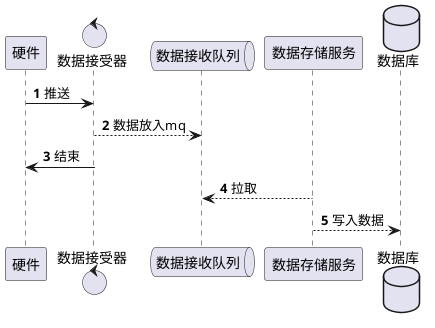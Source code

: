 @startuml
'https://plantuml.com/sequence-diagram

autonumber
participant 硬件 as hd
control 数据接受器 as ctr
queue 数据接收队列 as dq
participant 数据存储服务 as sever
database 数据库 as db

hd -> ctr : 推送
ctr --> dq: 数据放入mq
ctr -> hd: 结束

sever --> dq: 拉取
sever -->db: 写入数据
@enduml